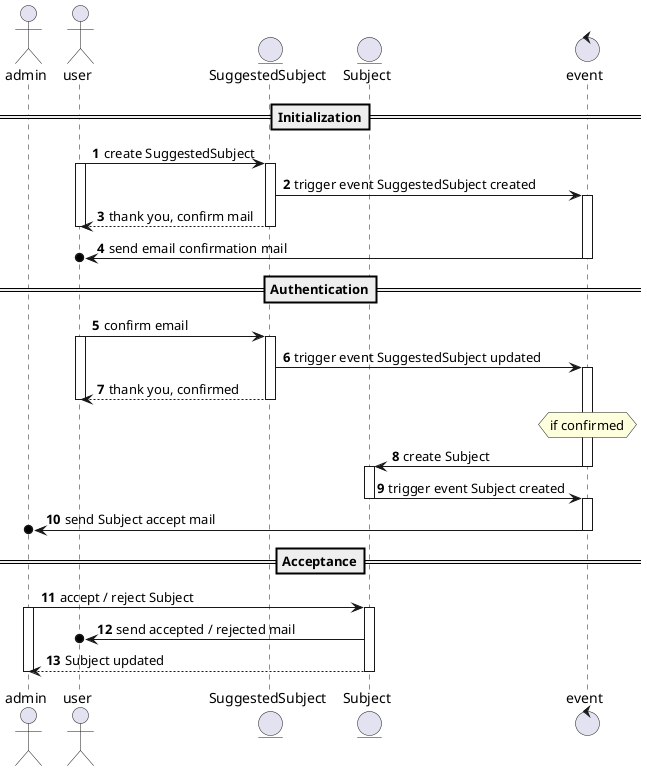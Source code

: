 @startuml
'https://plantuml.com/sequence-diagram
autonumber

actor admin
actor user
entity SuggestedSubject
entity Subject
control event as event

==Initialization==
user -> SuggestedSubject: create SuggestedSubject
activate user
    activate SuggestedSubject
        SuggestedSubject -> event: trigger event SuggestedSubject created
activate event
        user <-- SuggestedSubject: thank you, confirm mail
    deactivate SuggestedSubject
deactivate user
    user o<- event: send email confirmation mail
deactivate event

==Authentication==
user -> SuggestedSubject: confirm email
activate user
    activate SuggestedSubject
        SuggestedSubject -> event: trigger event SuggestedSubject updated
activate event
        user <-- SuggestedSubject: thank you, confirmed
    deactivate SuggestedSubject
deactivate user
    hnote over event : if confirmed
    Subject <- event: create Subject
deactivate event

activate Subject
    Subject -> event: trigger event Subject created
deactivate Subject

activate event
    admin o<- event: send Subject accept mail
deactivate event

==Acceptance==
admin -> Subject: accept / reject Subject
activate Subject
    activate admin
        user o<- Subject: send accepted / rejected mail
        admin <-- Subject: Subject updated
    deactivate admin
deactivate Subject

@enduml
